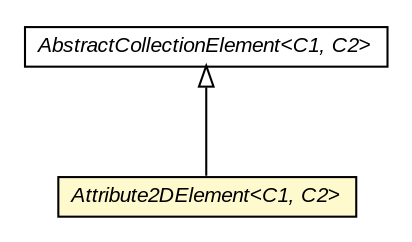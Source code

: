 #!/usr/local/bin/dot
#
# Class diagram 
# Generated by UMLGraph version 5.3 (http://www.umlgraph.org/)
#

digraph G {
	edge [fontname="arial",fontsize=10,labelfontname="arial",labelfontsize=10];
	node [fontname="arial",fontsize=10,shape=plaintext];
	nodesep=0.25;
	ranksep=0.5;
	// context.arch.discoverer.component.Attribute2DElement<C1, C2>
	c155705 [label=<<table title="context.arch.discoverer.component.Attribute2DElement" border="0" cellborder="1" cellspacing="0" cellpadding="2" port="p" bgcolor="lemonChiffon" href="./Attribute2DElement.html">
		<tr><td><table border="0" cellspacing="0" cellpadding="1">
<tr><td align="center" balign="center"><font face="arial italic"> Attribute2DElement&lt;C1, C2&gt; </font></td></tr>
		</table></td></tr>
		</table>>, fontname="arial", fontcolor="black", fontsize=10.0];
	// context.arch.discoverer.component.AbstractCollectionElement<C1, C2>
	c155710 [label=<<table title="context.arch.discoverer.component.AbstractCollectionElement" border="0" cellborder="1" cellspacing="0" cellpadding="2" port="p" href="./AbstractCollectionElement.html">
		<tr><td><table border="0" cellspacing="0" cellpadding="1">
<tr><td align="center" balign="center"><font face="arial italic"> AbstractCollectionElement&lt;C1, C2&gt; </font></td></tr>
		</table></td></tr>
		</table>>, fontname="arial", fontcolor="black", fontsize=10.0];
	//context.arch.discoverer.component.Attribute2DElement<C1, C2> extends context.arch.discoverer.component.AbstractCollectionElement<C1, C2>
	c155710:p -> c155705:p [dir=back,arrowtail=empty];
}

